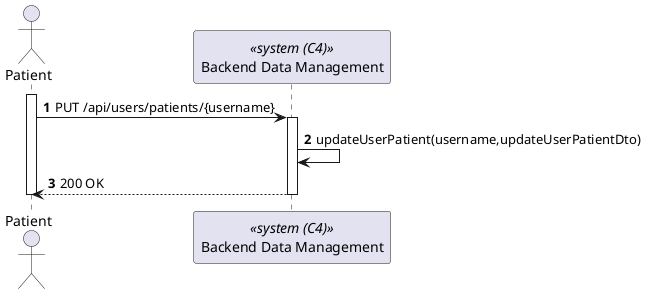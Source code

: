 @startuml process-view
autonumber

actor "Patient" as Patient
participant BackendDataManagement as "Backend Data Management" <<system (C4)>>

activate Patient
    Patient -> BackendDataManagement : PUT /api/users/patients/{username}
    activate BackendDataManagement

        BackendDataManagement -> BackendDataManagement : updateUserPatient(username,updateUserPatientDto)

        Patient <-- BackendDataManagement : 200 OK
    deactivate BackendDataManagement

deactivate Patient

@enduml
